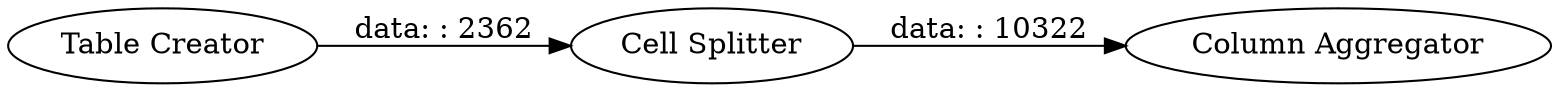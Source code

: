 digraph {
	"4094862626678475428_6" [label="Column Aggregator"]
	"4094862626678475428_1" [label="Table Creator"]
	"4094862626678475428_3" [label="Cell Splitter"]
	"4094862626678475428_3" -> "4094862626678475428_6" [label="data: : 10322"]
	"4094862626678475428_1" -> "4094862626678475428_3" [label="data: : 2362"]
	rankdir=LR
}
